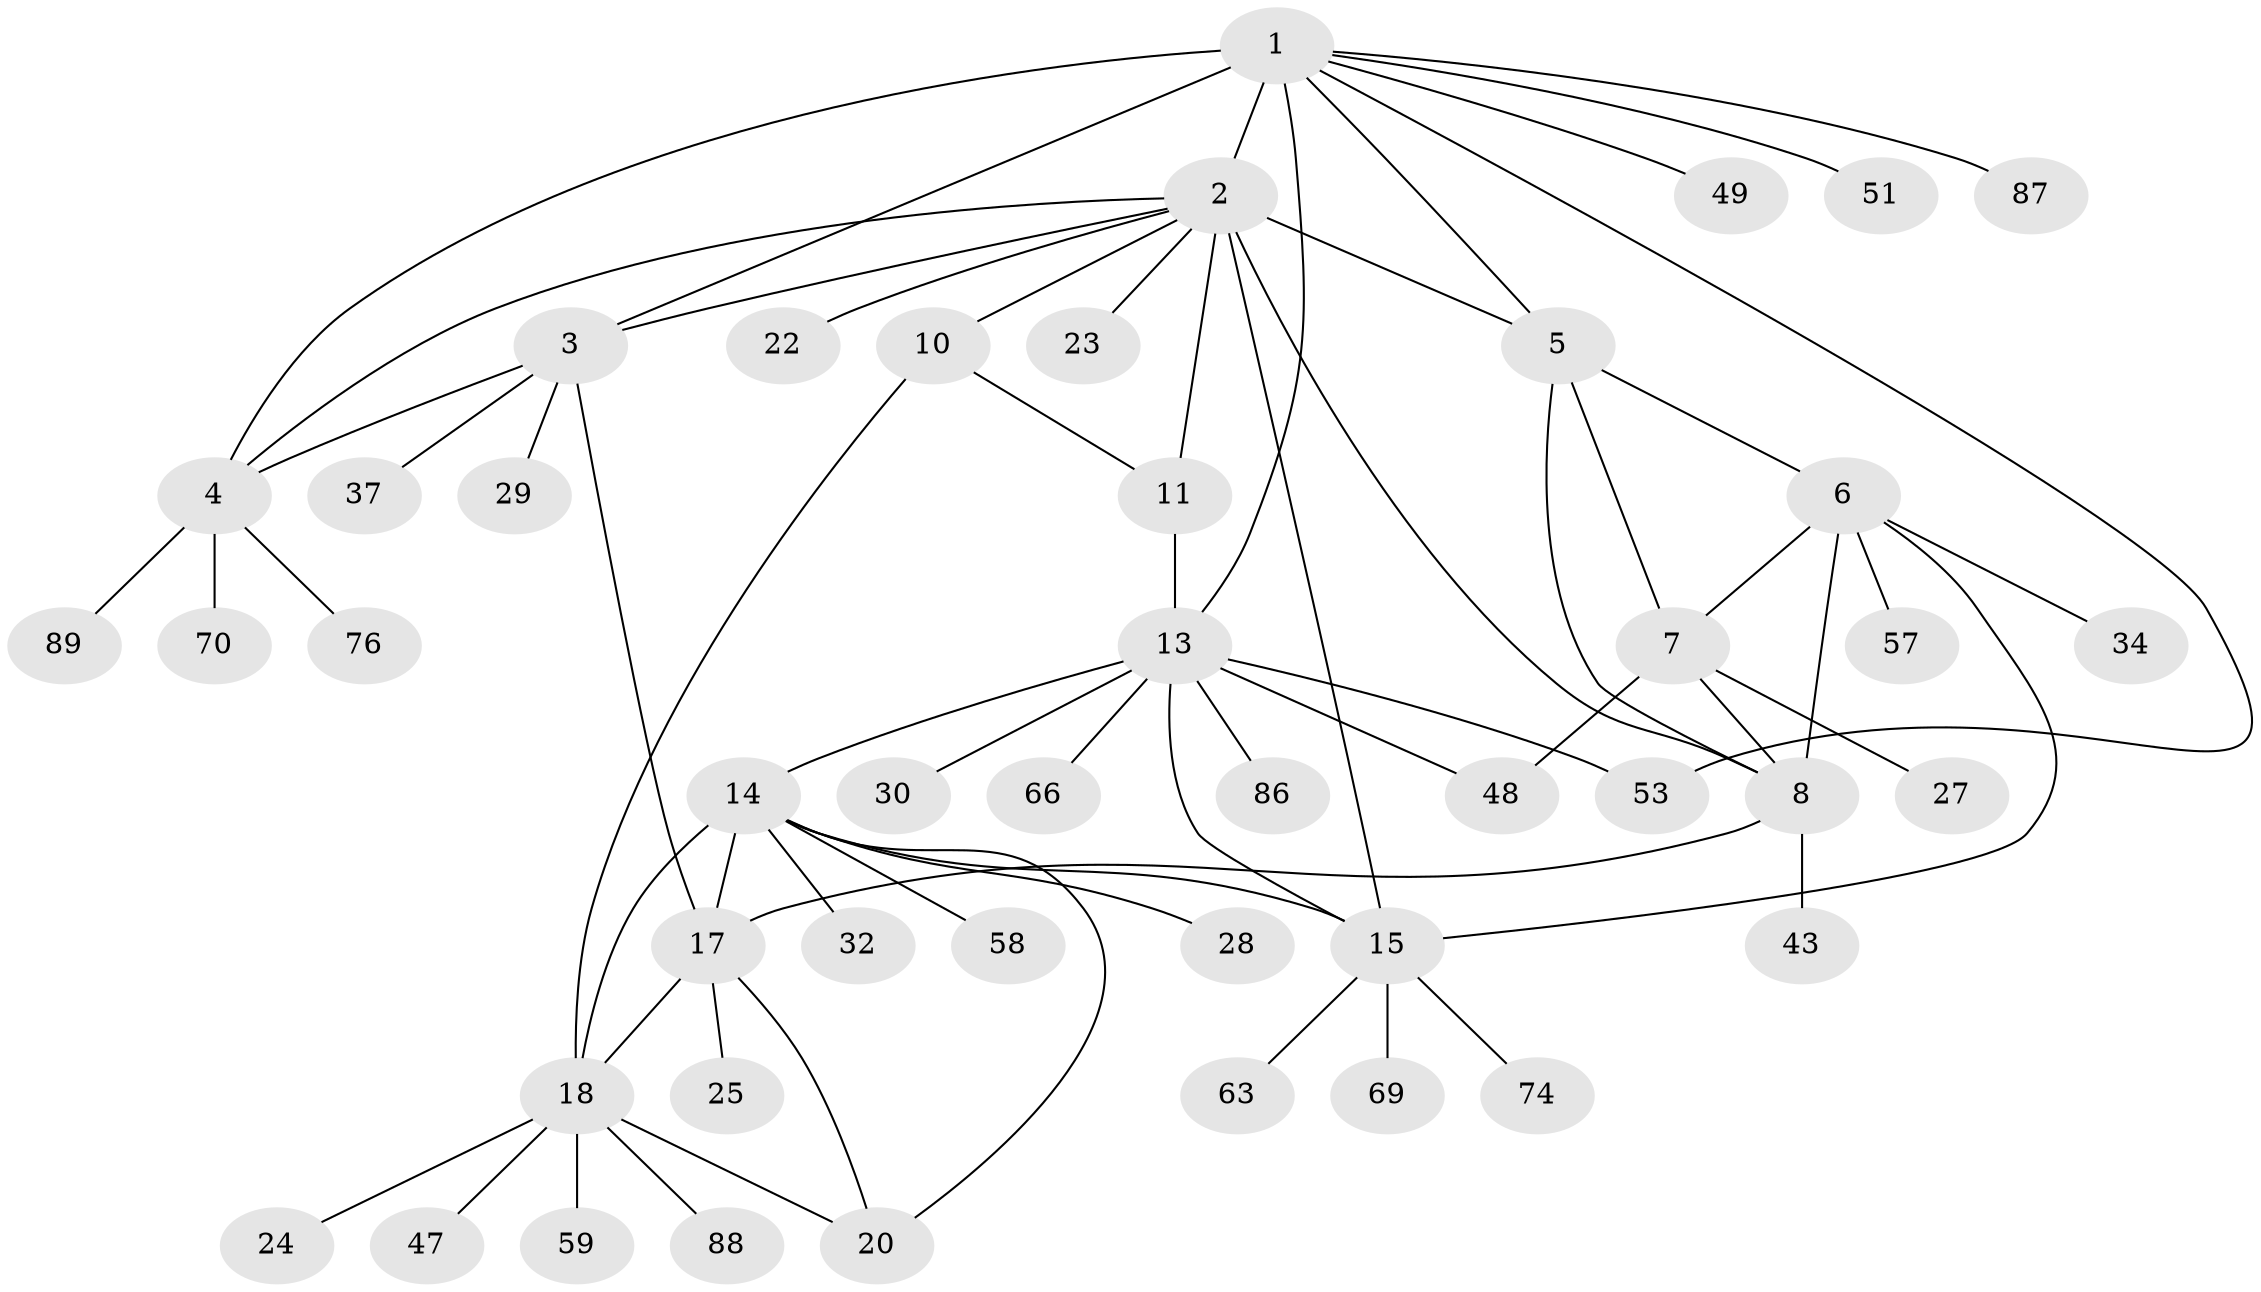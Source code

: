 // original degree distribution, {12: 0.021505376344086023, 7: 0.06451612903225806, 6: 0.043010752688172046, 11: 0.010752688172043012, 4: 0.010752688172043012, 9: 0.010752688172043012, 5: 0.021505376344086023, 8: 0.021505376344086023, 3: 0.08602150537634409, 1: 0.5591397849462365, 2: 0.15053763440860216}
// Generated by graph-tools (version 1.1) at 2025/15/03/09/25 04:15:45]
// undirected, 46 vertices, 66 edges
graph export_dot {
graph [start="1"]
  node [color=gray90,style=filled];
  1;
  2 [super="+77+91+9"];
  3;
  4 [super="+39"];
  5 [super="+64+31"];
  6;
  7 [super="+21+35+44"];
  8;
  10;
  11 [super="+26+56"];
  13 [super="+38"];
  14 [super="+16+55+19"];
  15;
  17 [super="+79"];
  18 [super="+42"];
  20;
  22;
  23 [super="+92"];
  24;
  25 [super="+81+93"];
  27 [super="+78+75"];
  28;
  29;
  30;
  32;
  34;
  37;
  43;
  47;
  48 [super="+84"];
  49;
  51;
  53;
  57;
  58;
  59;
  63;
  66;
  69;
  70;
  74;
  76;
  86 [super="+90"];
  87;
  88;
  89;
  1 -- 2 [weight=4];
  1 -- 3;
  1 -- 4;
  1 -- 5;
  1 -- 13;
  1 -- 49;
  1 -- 51;
  1 -- 53;
  1 -- 87;
  2 -- 3;
  2 -- 4;
  2 -- 22;
  2 -- 5;
  2 -- 8 [weight=2];
  2 -- 10 [weight=2];
  2 -- 11 [weight=2];
  2 -- 15;
  2 -- 23;
  3 -- 4;
  3 -- 17;
  3 -- 29;
  3 -- 37;
  4 -- 70;
  4 -- 76;
  4 -- 89;
  5 -- 6;
  5 -- 7;
  5 -- 8;
  6 -- 7;
  6 -- 8;
  6 -- 15;
  6 -- 34;
  6 -- 57;
  7 -- 8;
  7 -- 27;
  7 -- 48;
  8 -- 17;
  8 -- 43;
  10 -- 11;
  10 -- 18;
  11 -- 13 [weight=2];
  13 -- 14 [weight=2];
  13 -- 15;
  13 -- 30;
  13 -- 48;
  13 -- 53;
  13 -- 66;
  13 -- 86;
  14 -- 15 [weight=2];
  14 -- 32;
  14 -- 28;
  14 -- 17;
  14 -- 18;
  14 -- 20;
  14 -- 58;
  15 -- 63;
  15 -- 69;
  15 -- 74;
  17 -- 18;
  17 -- 20;
  17 -- 25;
  18 -- 20;
  18 -- 24;
  18 -- 59;
  18 -- 88;
  18 -- 47;
}
